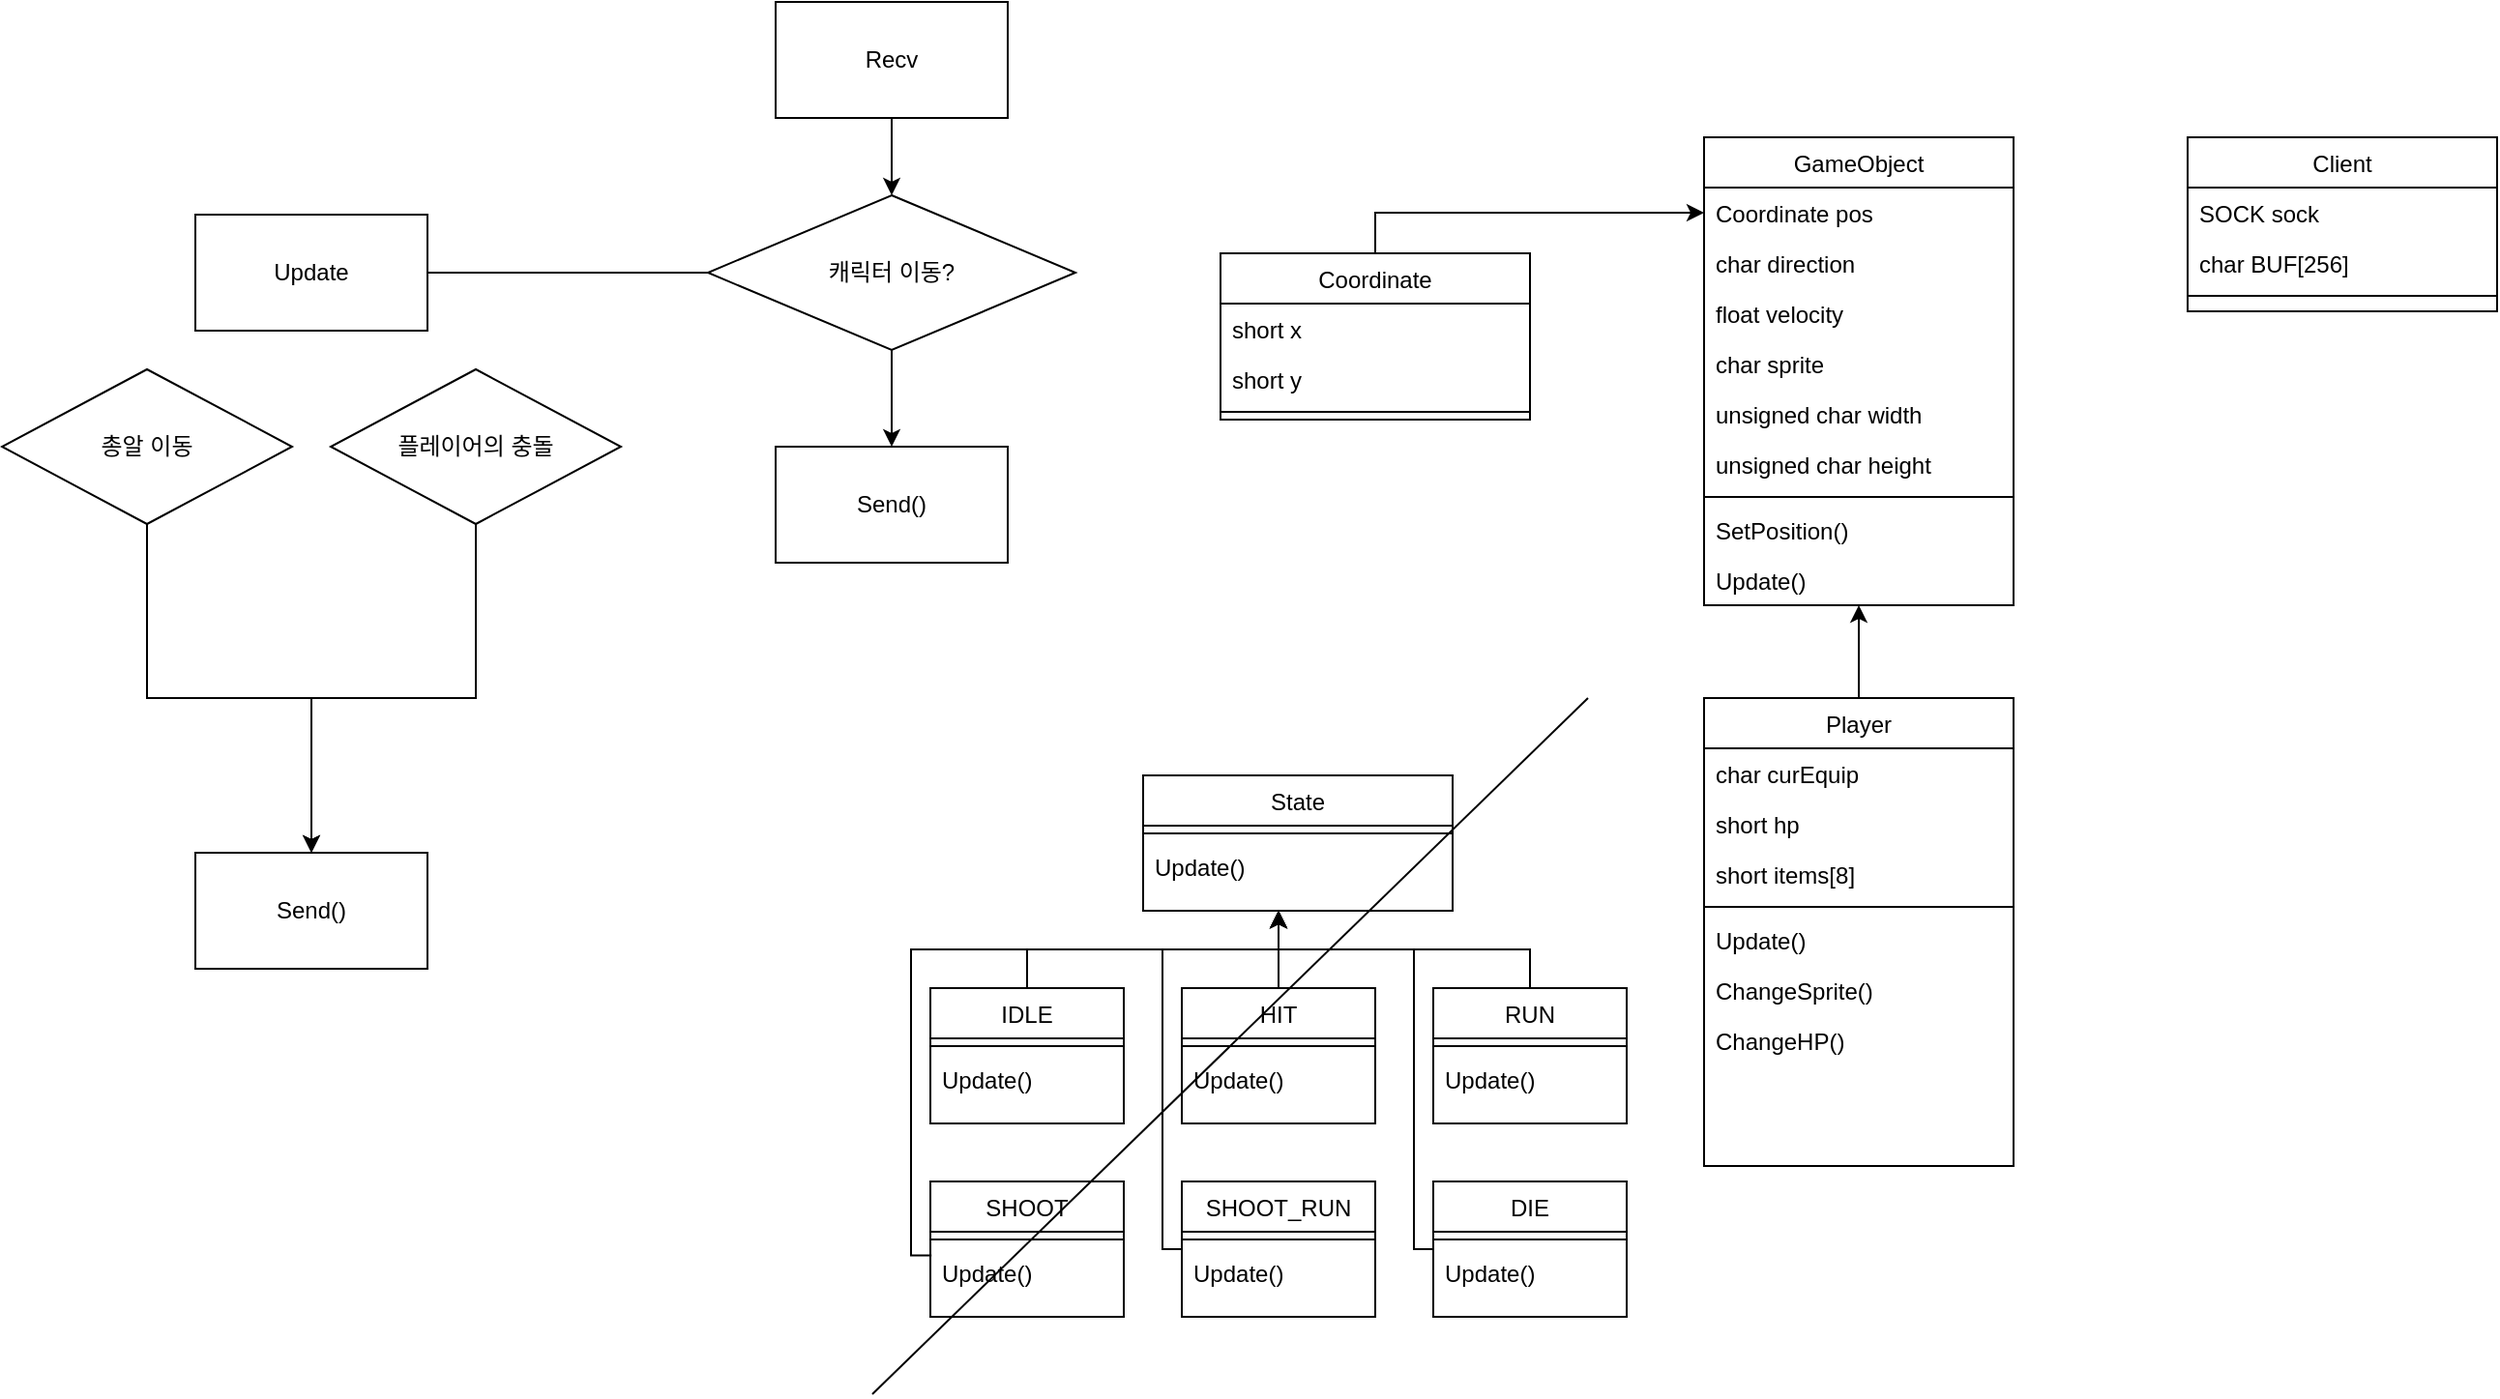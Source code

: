 <mxfile version="15.5.5" type="device"><diagram id="C5RBs43oDa-KdzZeNtuy" name="Page-1"><mxGraphModel dx="1650" dy="447" grid="1" gridSize="10" guides="1" tooltips="1" connect="1" arrows="1" fold="1" page="1" pageScale="1" pageWidth="827" pageHeight="1169" math="0" shadow="0"><root><mxCell id="WIyWlLk6GJQsqaUBKTNV-0"/><mxCell id="WIyWlLk6GJQsqaUBKTNV-1" parent="WIyWlLk6GJQsqaUBKTNV-0"/><mxCell id="7EJbWmPxn5MIXTnX5kuo-135" style="edgeStyle=orthogonalEdgeStyle;rounded=0;orthogonalLoop=1;jettySize=auto;html=1;entryX=0.5;entryY=1;entryDx=0;entryDy=0;" parent="WIyWlLk6GJQsqaUBKTNV-1" source="zkfFHV4jXpPFQw0GAbJ--6" target="7EJbWmPxn5MIXTnX5kuo-127" edge="1"><mxGeometry relative="1" as="geometry"/></mxCell><mxCell id="zkfFHV4jXpPFQw0GAbJ--6" value="Player" style="swimlane;fontStyle=0;align=center;verticalAlign=top;childLayout=stackLayout;horizontal=1;startSize=26;horizontalStack=0;resizeParent=1;resizeLast=0;collapsible=1;marginBottom=0;rounded=0;shadow=0;strokeWidth=1;" parent="WIyWlLk6GJQsqaUBKTNV-1" vertex="1"><mxGeometry x="210" y="370" width="160" height="242" as="geometry"><mxRectangle x="130" y="380" width="160" height="26" as="alternateBounds"/></mxGeometry></mxCell><mxCell id="7EJbWmPxn5MIXTnX5kuo-113" value="char curEquip" style="text;align=left;verticalAlign=top;spacingLeft=4;spacingRight=4;overflow=hidden;rotatable=0;points=[[0,0.5],[1,0.5]];portConstraint=eastwest;rounded=0;shadow=0;html=0;" parent="zkfFHV4jXpPFQw0GAbJ--6" vertex="1"><mxGeometry y="26" width="160" height="26" as="geometry"/></mxCell><mxCell id="7EJbWmPxn5MIXTnX5kuo-114" value="short hp" style="text;align=left;verticalAlign=top;spacingLeft=4;spacingRight=4;overflow=hidden;rotatable=0;points=[[0,0.5],[1,0.5]];portConstraint=eastwest;rounded=0;shadow=0;html=0;" parent="zkfFHV4jXpPFQw0GAbJ--6" vertex="1"><mxGeometry y="52" width="160" height="26" as="geometry"/></mxCell><mxCell id="7EJbWmPxn5MIXTnX5kuo-120" value="short items[8]" style="text;align=left;verticalAlign=top;spacingLeft=4;spacingRight=4;overflow=hidden;rotatable=0;points=[[0,0.5],[1,0.5]];portConstraint=eastwest;rounded=0;shadow=0;html=0;" parent="zkfFHV4jXpPFQw0GAbJ--6" vertex="1"><mxGeometry y="78" width="160" height="26" as="geometry"/></mxCell><mxCell id="zkfFHV4jXpPFQw0GAbJ--9" value="" style="line;html=1;strokeWidth=1;align=left;verticalAlign=middle;spacingTop=-1;spacingLeft=3;spacingRight=3;rotatable=0;labelPosition=right;points=[];portConstraint=eastwest;" parent="zkfFHV4jXpPFQw0GAbJ--6" vertex="1"><mxGeometry y="104" width="160" height="8" as="geometry"/></mxCell><mxCell id="zkfFHV4jXpPFQw0GAbJ--10" value="Update()" style="text;align=left;verticalAlign=top;spacingLeft=4;spacingRight=4;overflow=hidden;rotatable=0;points=[[0,0.5],[1,0.5]];portConstraint=eastwest;fontStyle=0" parent="zkfFHV4jXpPFQw0GAbJ--6" vertex="1"><mxGeometry y="112" width="160" height="26" as="geometry"/></mxCell><mxCell id="zkfFHV4jXpPFQw0GAbJ--11" value="ChangeSprite()" style="text;align=left;verticalAlign=top;spacingLeft=4;spacingRight=4;overflow=hidden;rotatable=0;points=[[0,0.5],[1,0.5]];portConstraint=eastwest;" parent="zkfFHV4jXpPFQw0GAbJ--6" vertex="1"><mxGeometry y="138" width="160" height="26" as="geometry"/></mxCell><mxCell id="7EJbWmPxn5MIXTnX5kuo-115" value="ChangeHP()" style="text;align=left;verticalAlign=top;spacingLeft=4;spacingRight=4;overflow=hidden;rotatable=0;points=[[0,0.5],[1,0.5]];portConstraint=eastwest;" parent="zkfFHV4jXpPFQw0GAbJ--6" vertex="1"><mxGeometry y="164" width="160" height="26" as="geometry"/></mxCell><mxCell id="7EJbWmPxn5MIXTnX5kuo-15" value="State" style="swimlane;fontStyle=0;align=center;verticalAlign=top;childLayout=stackLayout;horizontal=1;startSize=26;horizontalStack=0;resizeParent=1;resizeLast=0;collapsible=1;marginBottom=0;rounded=0;shadow=0;strokeWidth=1;" parent="WIyWlLk6GJQsqaUBKTNV-1" vertex="1"><mxGeometry x="-80" y="410" width="160" height="70" as="geometry"><mxRectangle x="550" y="140" width="160" height="26" as="alternateBounds"/></mxGeometry></mxCell><mxCell id="7EJbWmPxn5MIXTnX5kuo-21" value="" style="line;html=1;strokeWidth=1;align=left;verticalAlign=middle;spacingTop=-1;spacingLeft=3;spacingRight=3;rotatable=0;labelPosition=right;points=[];portConstraint=eastwest;fontStyle=0" parent="7EJbWmPxn5MIXTnX5kuo-15" vertex="1"><mxGeometry y="26" width="160" height="8" as="geometry"/></mxCell><mxCell id="7EJbWmPxn5MIXTnX5kuo-17" value="Update()" style="text;align=left;verticalAlign=top;spacingLeft=4;spacingRight=4;overflow=hidden;rotatable=0;points=[[0,0.5],[1,0.5]];portConstraint=eastwest;rounded=0;shadow=0;html=0;fontStyle=0" parent="7EJbWmPxn5MIXTnX5kuo-15" vertex="1"><mxGeometry y="34" width="160" height="26" as="geometry"/></mxCell><mxCell id="7EJbWmPxn5MIXTnX5kuo-106" style="edgeStyle=orthogonalEdgeStyle;rounded=0;orthogonalLoop=1;jettySize=auto;html=1;fontStyle=0" parent="WIyWlLk6GJQsqaUBKTNV-1" source="7EJbWmPxn5MIXTnX5kuo-70" edge="1"><mxGeometry relative="1" as="geometry"><mxPoint x="-10" y="480.0" as="targetPoint"/><Array as="points"><mxPoint x="-140" y="500"/><mxPoint x="-10" y="500"/></Array></mxGeometry></mxCell><mxCell id="7EJbWmPxn5MIXTnX5kuo-70" value="IDLE" style="swimlane;fontStyle=0;align=center;verticalAlign=top;childLayout=stackLayout;horizontal=1;startSize=26;horizontalStack=0;resizeParent=1;resizeLast=0;collapsible=1;marginBottom=0;rounded=0;shadow=0;strokeWidth=1;" parent="WIyWlLk6GJQsqaUBKTNV-1" vertex="1"><mxGeometry x="-190" y="520" width="100" height="70" as="geometry"><mxRectangle x="550" y="140" width="160" height="26" as="alternateBounds"/></mxGeometry></mxCell><mxCell id="7EJbWmPxn5MIXTnX5kuo-71" value="" style="line;html=1;strokeWidth=1;align=left;verticalAlign=middle;spacingTop=-1;spacingLeft=3;spacingRight=3;rotatable=0;labelPosition=right;points=[];portConstraint=eastwest;fontStyle=0" parent="7EJbWmPxn5MIXTnX5kuo-70" vertex="1"><mxGeometry y="26" width="100" height="8" as="geometry"/></mxCell><mxCell id="7EJbWmPxn5MIXTnX5kuo-72" value="Update()" style="text;align=left;verticalAlign=top;spacingLeft=4;spacingRight=4;overflow=hidden;rotatable=0;points=[[0,0.5],[1,0.5]];portConstraint=eastwest;rounded=0;shadow=0;html=0;fontStyle=0" parent="7EJbWmPxn5MIXTnX5kuo-70" vertex="1"><mxGeometry y="34" width="100" height="26" as="geometry"/></mxCell><mxCell id="7EJbWmPxn5MIXTnX5kuo-105" style="edgeStyle=orthogonalEdgeStyle;rounded=0;orthogonalLoop=1;jettySize=auto;html=1;fontStyle=0" parent="WIyWlLk6GJQsqaUBKTNV-1" source="7EJbWmPxn5MIXTnX5kuo-73" edge="1"><mxGeometry relative="1" as="geometry"><mxPoint x="-10" y="480.0" as="targetPoint"/></mxGeometry></mxCell><mxCell id="7EJbWmPxn5MIXTnX5kuo-73" value="HIT" style="swimlane;fontStyle=0;align=center;verticalAlign=top;childLayout=stackLayout;horizontal=1;startSize=26;horizontalStack=0;resizeParent=1;resizeLast=0;collapsible=1;marginBottom=0;rounded=0;shadow=0;strokeWidth=1;" parent="WIyWlLk6GJQsqaUBKTNV-1" vertex="1"><mxGeometry x="-60" y="520" width="100" height="70" as="geometry"><mxRectangle x="550" y="140" width="160" height="26" as="alternateBounds"/></mxGeometry></mxCell><mxCell id="7EJbWmPxn5MIXTnX5kuo-74" value="" style="line;html=1;strokeWidth=1;align=left;verticalAlign=middle;spacingTop=-1;spacingLeft=3;spacingRight=3;rotatable=0;labelPosition=right;points=[];portConstraint=eastwest;fontStyle=0" parent="7EJbWmPxn5MIXTnX5kuo-73" vertex="1"><mxGeometry y="26" width="100" height="8" as="geometry"/></mxCell><mxCell id="7EJbWmPxn5MIXTnX5kuo-75" value="Update()" style="text;align=left;verticalAlign=top;spacingLeft=4;spacingRight=4;overflow=hidden;rotatable=0;points=[[0,0.5],[1,0.5]];portConstraint=eastwest;rounded=0;shadow=0;html=0;fontStyle=0" parent="7EJbWmPxn5MIXTnX5kuo-73" vertex="1"><mxGeometry y="34" width="100" height="26" as="geometry"/></mxCell><mxCell id="7EJbWmPxn5MIXTnX5kuo-107" style="edgeStyle=orthogonalEdgeStyle;rounded=0;orthogonalLoop=1;jettySize=auto;html=1;fontStyle=0" parent="WIyWlLk6GJQsqaUBKTNV-1" source="7EJbWmPxn5MIXTnX5kuo-76" edge="1"><mxGeometry relative="1" as="geometry"><mxPoint x="-10" y="480.0" as="targetPoint"/><Array as="points"><mxPoint x="120" y="500"/><mxPoint x="-10" y="500"/></Array></mxGeometry></mxCell><mxCell id="7EJbWmPxn5MIXTnX5kuo-76" value="RUN" style="swimlane;fontStyle=0;align=center;verticalAlign=top;childLayout=stackLayout;horizontal=1;startSize=26;horizontalStack=0;resizeParent=1;resizeLast=0;collapsible=1;marginBottom=0;rounded=0;shadow=0;strokeWidth=1;" parent="WIyWlLk6GJQsqaUBKTNV-1" vertex="1"><mxGeometry x="70" y="520" width="100" height="70" as="geometry"><mxRectangle x="550" y="140" width="160" height="26" as="alternateBounds"/></mxGeometry></mxCell><mxCell id="7EJbWmPxn5MIXTnX5kuo-77" value="" style="line;html=1;strokeWidth=1;align=left;verticalAlign=middle;spacingTop=-1;spacingLeft=3;spacingRight=3;rotatable=0;labelPosition=right;points=[];portConstraint=eastwest;fontStyle=0" parent="7EJbWmPxn5MIXTnX5kuo-76" vertex="1"><mxGeometry y="26" width="100" height="8" as="geometry"/></mxCell><mxCell id="7EJbWmPxn5MIXTnX5kuo-78" value="Update()" style="text;align=left;verticalAlign=top;spacingLeft=4;spacingRight=4;overflow=hidden;rotatable=0;points=[[0,0.5],[1,0.5]];portConstraint=eastwest;rounded=0;shadow=0;html=0;fontStyle=0" parent="7EJbWmPxn5MIXTnX5kuo-76" vertex="1"><mxGeometry y="34" width="100" height="26" as="geometry"/></mxCell><mxCell id="7EJbWmPxn5MIXTnX5kuo-108" style="edgeStyle=orthogonalEdgeStyle;rounded=0;orthogonalLoop=1;jettySize=auto;html=1;exitX=0.006;exitY=0.164;exitDx=0;exitDy=0;exitPerimeter=0;fontStyle=0" parent="WIyWlLk6GJQsqaUBKTNV-1" source="7EJbWmPxn5MIXTnX5kuo-81" edge="1"><mxGeometry relative="1" as="geometry"><mxPoint x="-10" y="480.0" as="targetPoint"/><Array as="points"><mxPoint x="-200" y="658"/><mxPoint x="-200" y="500"/><mxPoint x="-10" y="500"/></Array><mxPoint x="-190" y="650" as="sourcePoint"/></mxGeometry></mxCell><mxCell id="7EJbWmPxn5MIXTnX5kuo-79" value="SHOOT" style="swimlane;fontStyle=0;align=center;verticalAlign=top;childLayout=stackLayout;horizontal=1;startSize=26;horizontalStack=0;resizeParent=1;resizeLast=0;collapsible=1;marginBottom=0;rounded=0;shadow=0;strokeWidth=1;" parent="WIyWlLk6GJQsqaUBKTNV-1" vertex="1"><mxGeometry x="-190" y="620" width="100" height="70" as="geometry"><mxRectangle x="550" y="140" width="160" height="26" as="alternateBounds"/></mxGeometry></mxCell><mxCell id="7EJbWmPxn5MIXTnX5kuo-80" value="" style="line;html=1;strokeWidth=1;align=left;verticalAlign=middle;spacingTop=-1;spacingLeft=3;spacingRight=3;rotatable=0;labelPosition=right;points=[];portConstraint=eastwest;fontStyle=0" parent="7EJbWmPxn5MIXTnX5kuo-79" vertex="1"><mxGeometry y="26" width="100" height="8" as="geometry"/></mxCell><mxCell id="7EJbWmPxn5MIXTnX5kuo-81" value="Update()" style="text;align=left;verticalAlign=top;spacingLeft=4;spacingRight=4;overflow=hidden;rotatable=0;points=[[0,0.5],[1,0.5]];portConstraint=eastwest;rounded=0;shadow=0;html=0;fontStyle=0" parent="7EJbWmPxn5MIXTnX5kuo-79" vertex="1"><mxGeometry y="34" width="100" height="26" as="geometry"/></mxCell><mxCell id="7EJbWmPxn5MIXTnX5kuo-111" style="edgeStyle=orthogonalEdgeStyle;rounded=0;orthogonalLoop=1;jettySize=auto;html=1;fontStyle=0" parent="WIyWlLk6GJQsqaUBKTNV-1" source="7EJbWmPxn5MIXTnX5kuo-82" edge="1"><mxGeometry relative="1" as="geometry"><mxPoint x="-10" y="480.0" as="targetPoint"/><Array as="points"><mxPoint x="60" y="655"/><mxPoint x="60" y="500"/><mxPoint x="-10" y="500"/></Array></mxGeometry></mxCell><mxCell id="7EJbWmPxn5MIXTnX5kuo-82" value="DIE" style="swimlane;fontStyle=0;align=center;verticalAlign=top;childLayout=stackLayout;horizontal=1;startSize=26;horizontalStack=0;resizeParent=1;resizeLast=0;collapsible=1;marginBottom=0;rounded=0;shadow=0;strokeWidth=1;" parent="WIyWlLk6GJQsqaUBKTNV-1" vertex="1"><mxGeometry x="70" y="620" width="100" height="70" as="geometry"><mxRectangle x="550" y="140" width="160" height="26" as="alternateBounds"/></mxGeometry></mxCell><mxCell id="7EJbWmPxn5MIXTnX5kuo-83" value="" style="line;html=1;strokeWidth=1;align=left;verticalAlign=middle;spacingTop=-1;spacingLeft=3;spacingRight=3;rotatable=0;labelPosition=right;points=[];portConstraint=eastwest;fontStyle=0" parent="7EJbWmPxn5MIXTnX5kuo-82" vertex="1"><mxGeometry y="26" width="100" height="8" as="geometry"/></mxCell><mxCell id="7EJbWmPxn5MIXTnX5kuo-84" value="Update()" style="text;align=left;verticalAlign=top;spacingLeft=4;spacingRight=4;overflow=hidden;rotatable=0;points=[[0,0.5],[1,0.5]];portConstraint=eastwest;rounded=0;shadow=0;html=0;fontStyle=0" parent="7EJbWmPxn5MIXTnX5kuo-82" vertex="1"><mxGeometry y="34" width="100" height="26" as="geometry"/></mxCell><mxCell id="7EJbWmPxn5MIXTnX5kuo-110" style="edgeStyle=orthogonalEdgeStyle;rounded=0;orthogonalLoop=1;jettySize=auto;html=1;fontStyle=0" parent="WIyWlLk6GJQsqaUBKTNV-1" source="7EJbWmPxn5MIXTnX5kuo-85" edge="1"><mxGeometry relative="1" as="geometry"><mxPoint x="-10" y="480" as="targetPoint"/><Array as="points"><mxPoint x="-70" y="655"/><mxPoint x="-70" y="500"/><mxPoint x="-10" y="500"/></Array></mxGeometry></mxCell><mxCell id="7EJbWmPxn5MIXTnX5kuo-85" value="SHOOT_RUN" style="swimlane;fontStyle=0;align=center;verticalAlign=top;childLayout=stackLayout;horizontal=1;startSize=26;horizontalStack=0;resizeParent=1;resizeLast=0;collapsible=1;marginBottom=0;rounded=0;shadow=0;strokeWidth=1;" parent="WIyWlLk6GJQsqaUBKTNV-1" vertex="1"><mxGeometry x="-60" y="620" width="100" height="70" as="geometry"><mxRectangle x="550" y="140" width="160" height="26" as="alternateBounds"/></mxGeometry></mxCell><mxCell id="7EJbWmPxn5MIXTnX5kuo-86" value="" style="line;html=1;strokeWidth=1;align=left;verticalAlign=middle;spacingTop=-1;spacingLeft=3;spacingRight=3;rotatable=0;labelPosition=right;points=[];portConstraint=eastwest;fontStyle=0" parent="7EJbWmPxn5MIXTnX5kuo-85" vertex="1"><mxGeometry y="26" width="100" height="8" as="geometry"/></mxCell><mxCell id="7EJbWmPxn5MIXTnX5kuo-87" value="Update()" style="text;align=left;verticalAlign=top;spacingLeft=4;spacingRight=4;overflow=hidden;rotatable=0;points=[[0,0.5],[1,0.5]];portConstraint=eastwest;rounded=0;shadow=0;html=0;fontStyle=0" parent="7EJbWmPxn5MIXTnX5kuo-85" vertex="1"><mxGeometry y="34" width="100" height="26" as="geometry"/></mxCell><mxCell id="7EJbWmPxn5MIXTnX5kuo-137" style="edgeStyle=orthogonalEdgeStyle;rounded=0;orthogonalLoop=1;jettySize=auto;html=1;entryX=0;entryY=0.5;entryDx=0;entryDy=0;" parent="WIyWlLk6GJQsqaUBKTNV-1" source="7EJbWmPxn5MIXTnX5kuo-121" target="7EJbWmPxn5MIXTnX5kuo-129" edge="1"><mxGeometry relative="1" as="geometry"/></mxCell><mxCell id="7EJbWmPxn5MIXTnX5kuo-121" value="Coordinate" style="swimlane;fontStyle=0;align=center;verticalAlign=top;childLayout=stackLayout;horizontal=1;startSize=26;horizontalStack=0;resizeParent=1;resizeLast=0;collapsible=1;marginBottom=0;rounded=0;shadow=0;strokeWidth=1;" parent="WIyWlLk6GJQsqaUBKTNV-1" vertex="1"><mxGeometry x="-40" y="140" width="160" height="86" as="geometry"><mxRectangle x="550" y="140" width="160" height="26" as="alternateBounds"/></mxGeometry></mxCell><mxCell id="7EJbWmPxn5MIXTnX5kuo-123" value="short x" style="text;align=left;verticalAlign=top;spacingLeft=4;spacingRight=4;overflow=hidden;rotatable=0;points=[[0,0.5],[1,0.5]];portConstraint=eastwest;rounded=0;shadow=0;html=0;" parent="7EJbWmPxn5MIXTnX5kuo-121" vertex="1"><mxGeometry y="26" width="160" height="26" as="geometry"/></mxCell><mxCell id="7EJbWmPxn5MIXTnX5kuo-124" value="short y" style="text;align=left;verticalAlign=top;spacingLeft=4;spacingRight=4;overflow=hidden;rotatable=0;points=[[0,0.5],[1,0.5]];portConstraint=eastwest;rounded=0;shadow=0;html=0;" parent="7EJbWmPxn5MIXTnX5kuo-121" vertex="1"><mxGeometry y="52" width="160" height="26" as="geometry"/></mxCell><mxCell id="7EJbWmPxn5MIXTnX5kuo-122" value="" style="line;html=1;strokeWidth=1;align=left;verticalAlign=middle;spacingTop=-1;spacingLeft=3;spacingRight=3;rotatable=0;labelPosition=right;points=[];portConstraint=eastwest;" parent="7EJbWmPxn5MIXTnX5kuo-121" vertex="1"><mxGeometry y="78" width="160" height="8" as="geometry"/></mxCell><mxCell id="7EJbWmPxn5MIXTnX5kuo-127" value="GameObject" style="swimlane;fontStyle=0;align=center;verticalAlign=top;childLayout=stackLayout;horizontal=1;startSize=26;horizontalStack=0;resizeParent=1;resizeLast=0;collapsible=1;marginBottom=0;rounded=0;shadow=0;strokeWidth=1;" parent="WIyWlLk6GJQsqaUBKTNV-1" vertex="1"><mxGeometry x="210" y="80" width="160" height="242" as="geometry"><mxRectangle x="550" y="140" width="160" height="26" as="alternateBounds"/></mxGeometry></mxCell><mxCell id="7EJbWmPxn5MIXTnX5kuo-129" value="Coordinate pos" style="text;align=left;verticalAlign=top;spacingLeft=4;spacingRight=4;overflow=hidden;rotatable=0;points=[[0,0.5],[1,0.5]];portConstraint=eastwest;rounded=0;shadow=0;html=0;" parent="7EJbWmPxn5MIXTnX5kuo-127" vertex="1"><mxGeometry y="26" width="160" height="26" as="geometry"/></mxCell><mxCell id="7EJbWmPxn5MIXTnX5kuo-131" value="char direction" style="text;align=left;verticalAlign=top;spacingLeft=4;spacingRight=4;overflow=hidden;rotatable=0;points=[[0,0.5],[1,0.5]];portConstraint=eastwest;rounded=0;shadow=0;html=0;" parent="7EJbWmPxn5MIXTnX5kuo-127" vertex="1"><mxGeometry y="52" width="160" height="26" as="geometry"/></mxCell><mxCell id="7EJbWmPxn5MIXTnX5kuo-140" value="float velocity" style="text;align=left;verticalAlign=top;spacingLeft=4;spacingRight=4;overflow=hidden;rotatable=0;points=[[0,0.5],[1,0.5]];portConstraint=eastwest;" parent="7EJbWmPxn5MIXTnX5kuo-127" vertex="1"><mxGeometry y="78" width="160" height="26" as="geometry"/></mxCell><mxCell id="7EJbWmPxn5MIXTnX5kuo-139" value="char sprite" style="text;align=left;verticalAlign=top;spacingLeft=4;spacingRight=4;overflow=hidden;rotatable=0;points=[[0,0.5],[1,0.5]];portConstraint=eastwest;" parent="7EJbWmPxn5MIXTnX5kuo-127" vertex="1"><mxGeometry y="104" width="160" height="26" as="geometry"/></mxCell><mxCell id="PDL5sNXrBr36ZDbFCjwY-1" value="unsigned char width" style="text;align=left;verticalAlign=top;spacingLeft=4;spacingRight=4;overflow=hidden;rotatable=0;points=[[0,0.5],[1,0.5]];portConstraint=eastwest;" vertex="1" parent="7EJbWmPxn5MIXTnX5kuo-127"><mxGeometry y="130" width="160" height="26" as="geometry"/></mxCell><mxCell id="PDL5sNXrBr36ZDbFCjwY-2" value="unsigned char height" style="text;align=left;verticalAlign=top;spacingLeft=4;spacingRight=4;overflow=hidden;rotatable=0;points=[[0,0.5],[1,0.5]];portConstraint=eastwest;" vertex="1" parent="7EJbWmPxn5MIXTnX5kuo-127"><mxGeometry y="156" width="160" height="26" as="geometry"/></mxCell><mxCell id="7EJbWmPxn5MIXTnX5kuo-128" value="" style="line;html=1;strokeWidth=1;align=left;verticalAlign=middle;spacingTop=-1;spacingLeft=3;spacingRight=3;rotatable=0;labelPosition=right;points=[];portConstraint=eastwest;" parent="7EJbWmPxn5MIXTnX5kuo-127" vertex="1"><mxGeometry y="182" width="160" height="8" as="geometry"/></mxCell><mxCell id="7EJbWmPxn5MIXTnX5kuo-133" value="SetPosition()" style="text;align=left;verticalAlign=top;spacingLeft=4;spacingRight=4;overflow=hidden;rotatable=0;points=[[0,0.5],[1,0.5]];portConstraint=eastwest;rounded=0;shadow=0;html=0;" parent="7EJbWmPxn5MIXTnX5kuo-127" vertex="1"><mxGeometry y="190" width="160" height="26" as="geometry"/></mxCell><mxCell id="7EJbWmPxn5MIXTnX5kuo-132" value="Update()" style="text;align=left;verticalAlign=top;spacingLeft=4;spacingRight=4;overflow=hidden;rotatable=0;points=[[0,0.5],[1,0.5]];portConstraint=eastwest;rounded=0;shadow=0;html=0;" parent="7EJbWmPxn5MIXTnX5kuo-127" vertex="1"><mxGeometry y="216" width="160" height="26" as="geometry"/></mxCell><mxCell id="PDL5sNXrBr36ZDbFCjwY-3" value="Client&#10;" style="swimlane;fontStyle=0;align=center;verticalAlign=top;childLayout=stackLayout;horizontal=1;startSize=26;horizontalStack=0;resizeParent=1;resizeLast=0;collapsible=1;marginBottom=0;rounded=0;shadow=0;strokeWidth=1;" vertex="1" parent="WIyWlLk6GJQsqaUBKTNV-1"><mxGeometry x="460" y="80" width="160" height="90" as="geometry"><mxRectangle x="550" y="140" width="160" height="26" as="alternateBounds"/></mxGeometry></mxCell><mxCell id="PDL5sNXrBr36ZDbFCjwY-4" value="SOCK sock" style="text;align=left;verticalAlign=top;spacingLeft=4;spacingRight=4;overflow=hidden;rotatable=0;points=[[0,0.5],[1,0.5]];portConstraint=eastwest;rounded=0;shadow=0;html=0;" vertex="1" parent="PDL5sNXrBr36ZDbFCjwY-3"><mxGeometry y="26" width="160" height="26" as="geometry"/></mxCell><mxCell id="PDL5sNXrBr36ZDbFCjwY-31" value="char BUF[256]" style="text;align=left;verticalAlign=top;spacingLeft=4;spacingRight=4;overflow=hidden;rotatable=0;points=[[0,0.5],[1,0.5]];portConstraint=eastwest;rounded=0;shadow=0;html=0;" vertex="1" parent="PDL5sNXrBr36ZDbFCjwY-3"><mxGeometry y="52" width="160" height="26" as="geometry"/></mxCell><mxCell id="PDL5sNXrBr36ZDbFCjwY-10" value="" style="line;html=1;strokeWidth=1;align=left;verticalAlign=middle;spacingTop=-1;spacingLeft=3;spacingRight=3;rotatable=0;labelPosition=right;points=[];portConstraint=eastwest;" vertex="1" parent="PDL5sNXrBr36ZDbFCjwY-3"><mxGeometry y="78" width="160" height="8" as="geometry"/></mxCell><mxCell id="PDL5sNXrBr36ZDbFCjwY-16" value="" style="edgeStyle=orthogonalEdgeStyle;rounded=0;orthogonalLoop=1;jettySize=auto;html=1;" edge="1" parent="WIyWlLk6GJQsqaUBKTNV-1" source="PDL5sNXrBr36ZDbFCjwY-14" target="PDL5sNXrBr36ZDbFCjwY-15"><mxGeometry relative="1" as="geometry"><Array as="points"><mxPoint x="-425" y="370"/><mxPoint x="-510" y="370"/></Array></mxGeometry></mxCell><mxCell id="PDL5sNXrBr36ZDbFCjwY-14" value="플레이어의 충돌" style="rhombus;whiteSpace=wrap;html=1;" vertex="1" parent="WIyWlLk6GJQsqaUBKTNV-1"><mxGeometry x="-500" y="200" width="150" height="80" as="geometry"/></mxCell><mxCell id="PDL5sNXrBr36ZDbFCjwY-15" value="Send()" style="whiteSpace=wrap;html=1;" vertex="1" parent="WIyWlLk6GJQsqaUBKTNV-1"><mxGeometry x="-570" y="450" width="120" height="60" as="geometry"/></mxCell><mxCell id="PDL5sNXrBr36ZDbFCjwY-18" style="edgeStyle=orthogonalEdgeStyle;rounded=0;orthogonalLoop=1;jettySize=auto;html=1;entryX=0.5;entryY=0;entryDx=0;entryDy=0;exitX=0.5;exitY=1;exitDx=0;exitDy=0;" edge="1" parent="WIyWlLk6GJQsqaUBKTNV-1" source="PDL5sNXrBr36ZDbFCjwY-17" target="PDL5sNXrBr36ZDbFCjwY-15"><mxGeometry relative="1" as="geometry"><Array as="points"><mxPoint x="-595" y="370"/><mxPoint x="-510" y="370"/></Array></mxGeometry></mxCell><mxCell id="PDL5sNXrBr36ZDbFCjwY-17" value="총알 이동" style="rhombus;whiteSpace=wrap;html=1;" vertex="1" parent="WIyWlLk6GJQsqaUBKTNV-1"><mxGeometry x="-670" y="200" width="150" height="80" as="geometry"/></mxCell><mxCell id="PDL5sNXrBr36ZDbFCjwY-21" value="Send()" style="whiteSpace=wrap;html=1;" vertex="1" parent="WIyWlLk6GJQsqaUBKTNV-1"><mxGeometry x="-270" y="240" width="120" height="60" as="geometry"/></mxCell><mxCell id="PDL5sNXrBr36ZDbFCjwY-25" style="edgeStyle=orthogonalEdgeStyle;rounded=0;orthogonalLoop=1;jettySize=auto;html=1;entryX=0.5;entryY=0;entryDx=0;entryDy=0;" edge="1" parent="WIyWlLk6GJQsqaUBKTNV-1" source="PDL5sNXrBr36ZDbFCjwY-22" target="PDL5sNXrBr36ZDbFCjwY-24"><mxGeometry relative="1" as="geometry"/></mxCell><mxCell id="PDL5sNXrBr36ZDbFCjwY-22" value="Recv" style="rounded=0;whiteSpace=wrap;html=1;" vertex="1" parent="WIyWlLk6GJQsqaUBKTNV-1"><mxGeometry x="-270" y="10" width="120" height="60" as="geometry"/></mxCell><mxCell id="PDL5sNXrBr36ZDbFCjwY-26" style="edgeStyle=orthogonalEdgeStyle;rounded=0;orthogonalLoop=1;jettySize=auto;html=1;" edge="1" parent="WIyWlLk6GJQsqaUBKTNV-1" source="PDL5sNXrBr36ZDbFCjwY-24" target="PDL5sNXrBr36ZDbFCjwY-21"><mxGeometry relative="1" as="geometry"/></mxCell><mxCell id="PDL5sNXrBr36ZDbFCjwY-27" style="edgeStyle=orthogonalEdgeStyle;rounded=0;orthogonalLoop=1;jettySize=auto;html=1;" edge="1" parent="WIyWlLk6GJQsqaUBKTNV-1" source="PDL5sNXrBr36ZDbFCjwY-24"><mxGeometry relative="1" as="geometry"><mxPoint x="-470" y="150" as="targetPoint"/></mxGeometry></mxCell><mxCell id="PDL5sNXrBr36ZDbFCjwY-24" value="캐릭터 이동?" style="rhombus;whiteSpace=wrap;html=1;" vertex="1" parent="WIyWlLk6GJQsqaUBKTNV-1"><mxGeometry x="-305" y="110" width="190" height="80" as="geometry"/></mxCell><mxCell id="PDL5sNXrBr36ZDbFCjwY-28" value="Update" style="rounded=0;whiteSpace=wrap;html=1;" vertex="1" parent="WIyWlLk6GJQsqaUBKTNV-1"><mxGeometry x="-570" y="120" width="120" height="60" as="geometry"/></mxCell><mxCell id="PDL5sNXrBr36ZDbFCjwY-29" value="" style="endArrow=none;html=1;rounded=0;" edge="1" parent="WIyWlLk6GJQsqaUBKTNV-1"><mxGeometry width="50" height="50" relative="1" as="geometry"><mxPoint x="-220" y="730" as="sourcePoint"/><mxPoint x="150" y="370" as="targetPoint"/></mxGeometry></mxCell></root></mxGraphModel></diagram></mxfile>